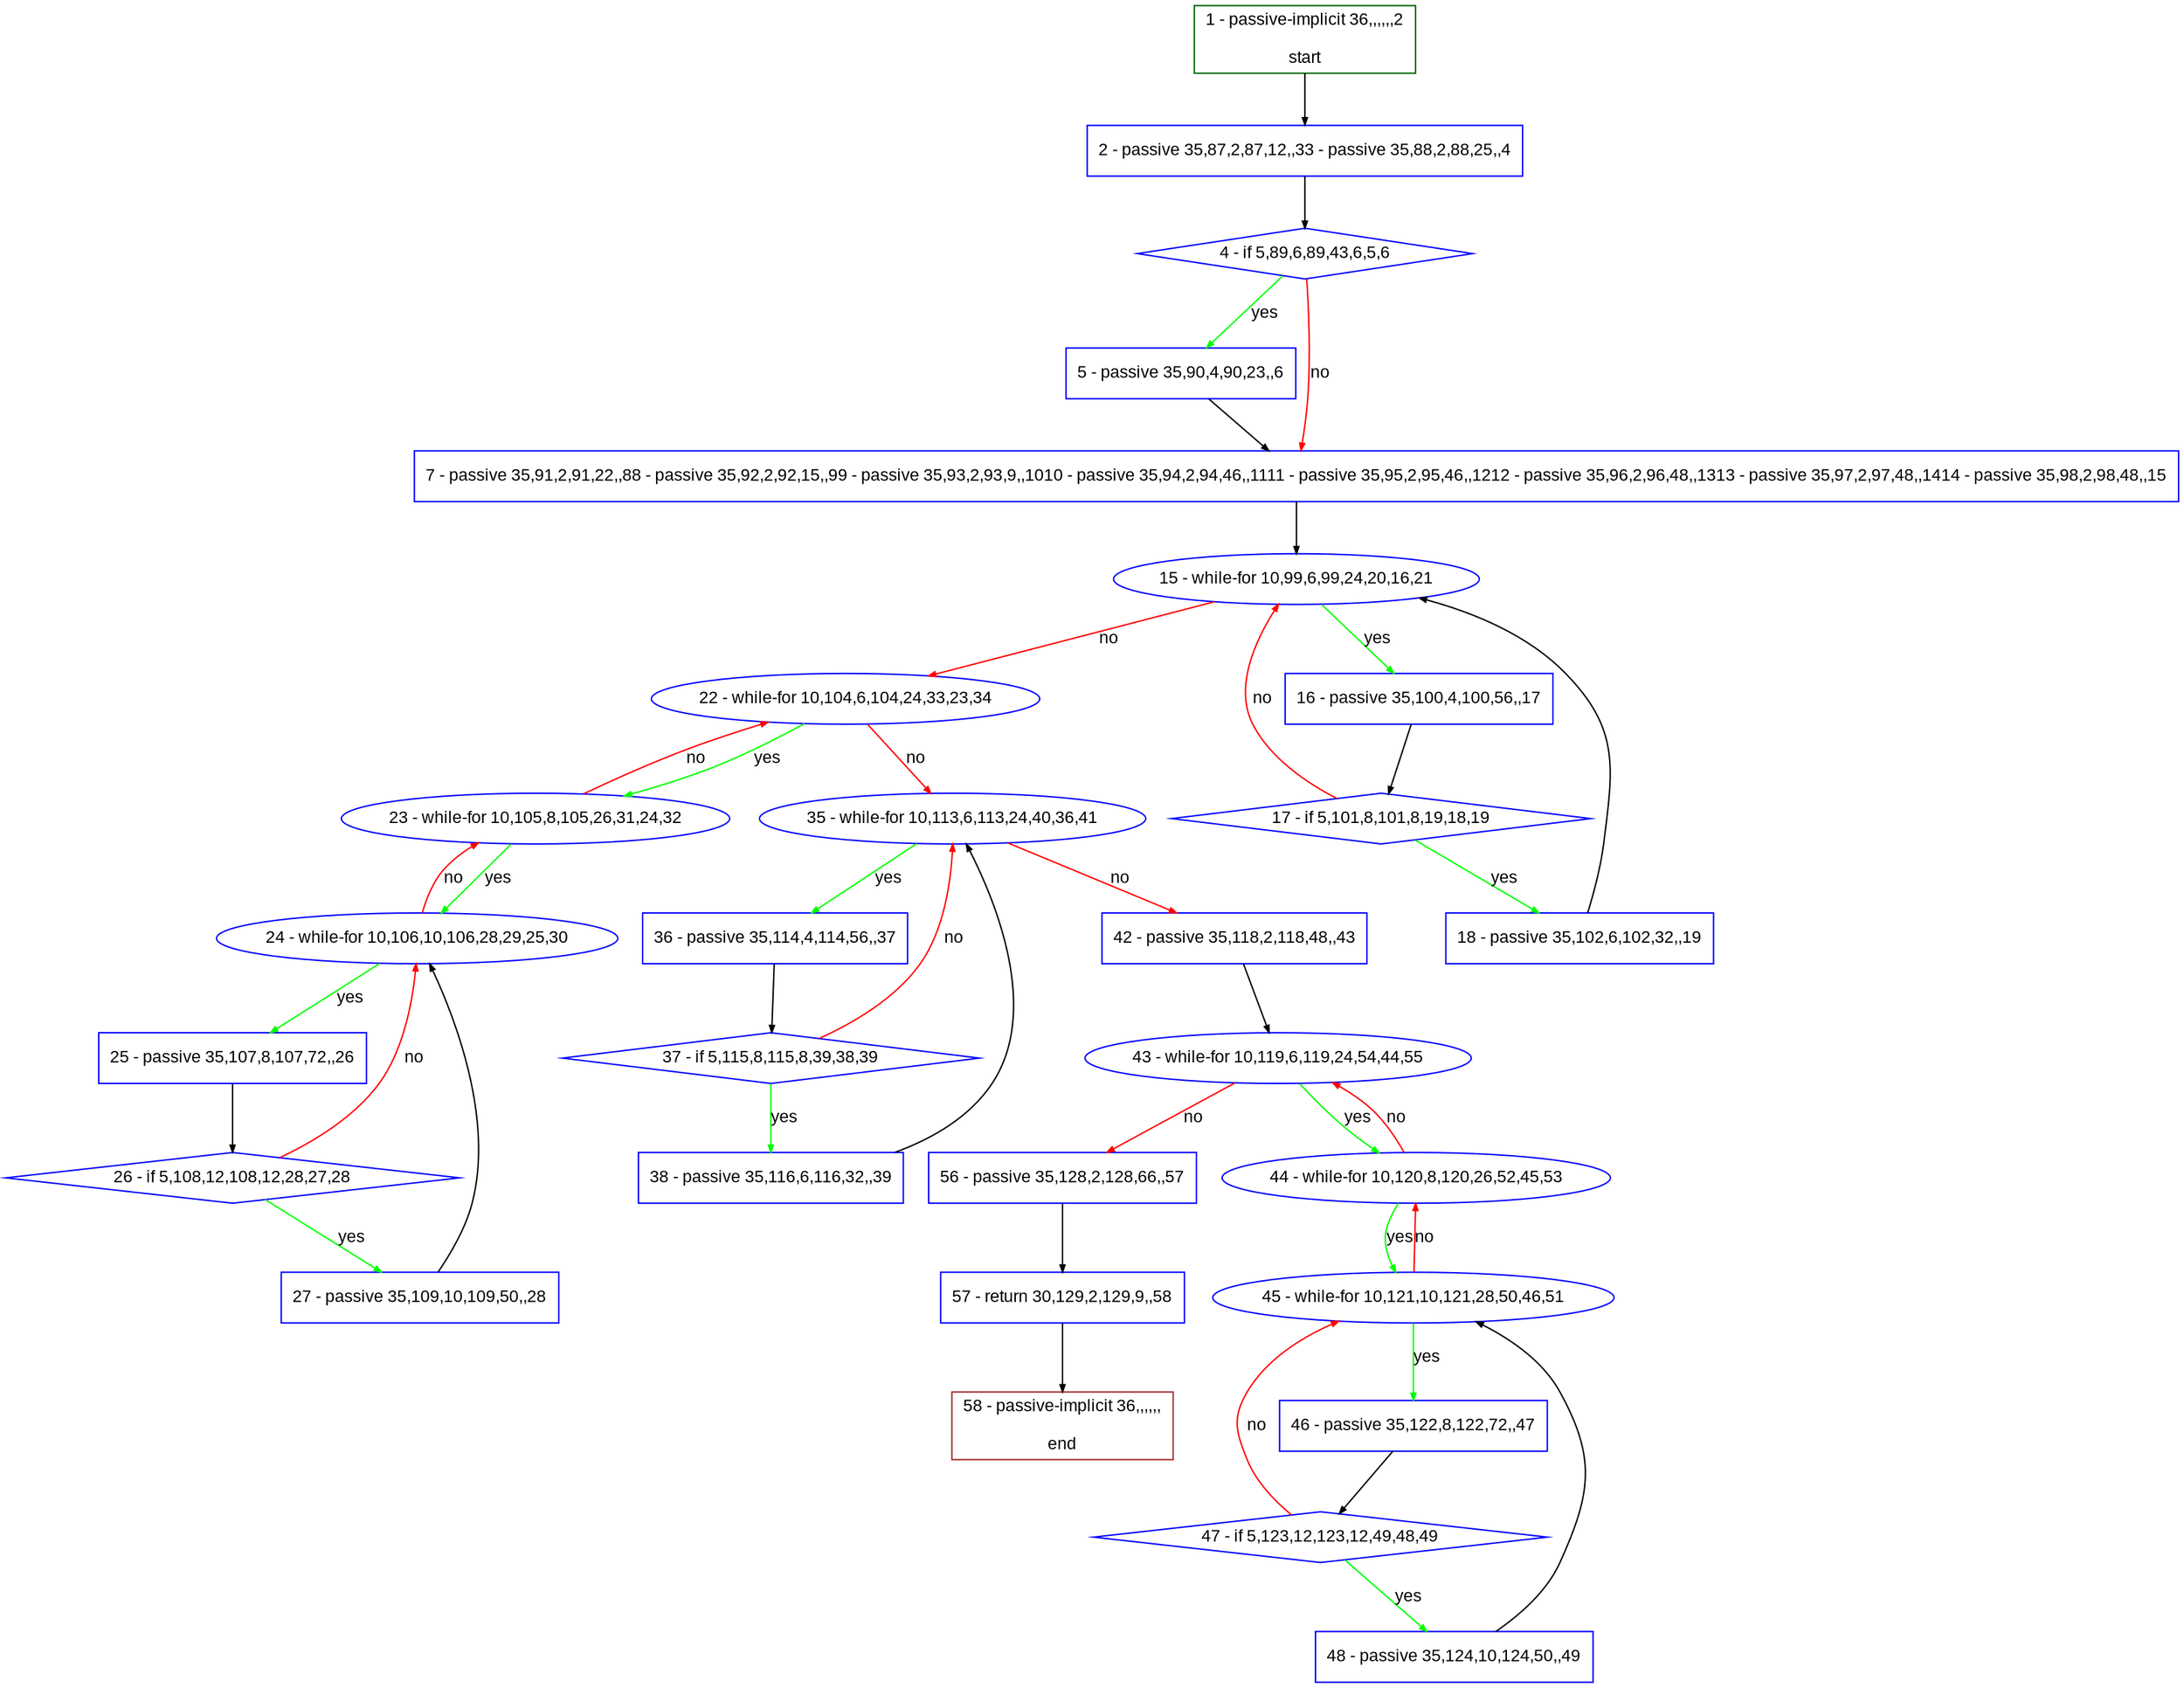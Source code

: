 digraph "" {
  graph [pack="true", label="", fontsize="12", packmode="clust", fontname="Arial", fillcolor="#FFFFCC", bgcolor="white", style="rounded,filled", compound="true"];
  node [node_initialized="no", label="", color="grey", fontsize="12", fillcolor="white", fontname="Arial", style="filled", shape="rectangle", compound="true", fixedsize="false"];
  edge [fontcolor="black", arrowhead="normal", arrowtail="none", arrowsize="0.5", ltail="", label="", color="black", fontsize="12", lhead="", fontname="Arial", dir="forward", compound="true"];
  __N1 [label="2 - passive 35,87,2,87,12,,33 - passive 35,88,2,88,25,,4", color="#0000ff", fillcolor="#ffffff", style="filled", shape="box"];
  __N2 [label="1 - passive-implicit 36,,,,,,2\n\nstart", color="#006400", fillcolor="#ffffff", style="filled", shape="box"];
  __N3 [label="4 - if 5,89,6,89,43,6,5,6", color="#0000ff", fillcolor="#ffffff", style="filled", shape="diamond"];
  __N4 [label="5 - passive 35,90,4,90,23,,6", color="#0000ff", fillcolor="#ffffff", style="filled", shape="box"];
  __N5 [label="7 - passive 35,91,2,91,22,,88 - passive 35,92,2,92,15,,99 - passive 35,93,2,93,9,,1010 - passive 35,94,2,94,46,,1111 - passive 35,95,2,95,46,,1212 - passive 35,96,2,96,48,,1313 - passive 35,97,2,97,48,,1414 - passive 35,98,2,98,48,,15", color="#0000ff", fillcolor="#ffffff", style="filled", shape="box"];
  __N6 [label="15 - while-for 10,99,6,99,24,20,16,21", color="#0000ff", fillcolor="#ffffff", style="filled", shape="oval"];
  __N7 [label="16 - passive 35,100,4,100,56,,17", color="#0000ff", fillcolor="#ffffff", style="filled", shape="box"];
  __N8 [label="22 - while-for 10,104,6,104,24,33,23,34", color="#0000ff", fillcolor="#ffffff", style="filled", shape="oval"];
  __N9 [label="17 - if 5,101,8,101,8,19,18,19", color="#0000ff", fillcolor="#ffffff", style="filled", shape="diamond"];
  __N10 [label="18 - passive 35,102,6,102,32,,19", color="#0000ff", fillcolor="#ffffff", style="filled", shape="box"];
  __N11 [label="23 - while-for 10,105,8,105,26,31,24,32", color="#0000ff", fillcolor="#ffffff", style="filled", shape="oval"];
  __N12 [label="35 - while-for 10,113,6,113,24,40,36,41", color="#0000ff", fillcolor="#ffffff", style="filled", shape="oval"];
  __N13 [label="24 - while-for 10,106,10,106,28,29,25,30", color="#0000ff", fillcolor="#ffffff", style="filled", shape="oval"];
  __N14 [label="25 - passive 35,107,8,107,72,,26", color="#0000ff", fillcolor="#ffffff", style="filled", shape="box"];
  __N15 [label="26 - if 5,108,12,108,12,28,27,28", color="#0000ff", fillcolor="#ffffff", style="filled", shape="diamond"];
  __N16 [label="27 - passive 35,109,10,109,50,,28", color="#0000ff", fillcolor="#ffffff", style="filled", shape="box"];
  __N17 [label="36 - passive 35,114,4,114,56,,37", color="#0000ff", fillcolor="#ffffff", style="filled", shape="box"];
  __N18 [label="42 - passive 35,118,2,118,48,,43", color="#0000ff", fillcolor="#ffffff", style="filled", shape="box"];
  __N19 [label="37 - if 5,115,8,115,8,39,38,39", color="#0000ff", fillcolor="#ffffff", style="filled", shape="diamond"];
  __N20 [label="38 - passive 35,116,6,116,32,,39", color="#0000ff", fillcolor="#ffffff", style="filled", shape="box"];
  __N21 [label="43 - while-for 10,119,6,119,24,54,44,55", color="#0000ff", fillcolor="#ffffff", style="filled", shape="oval"];
  __N22 [label="44 - while-for 10,120,8,120,26,52,45,53", color="#0000ff", fillcolor="#ffffff", style="filled", shape="oval"];
  __N23 [label="56 - passive 35,128,2,128,66,,57", color="#0000ff", fillcolor="#ffffff", style="filled", shape="box"];
  __N24 [label="45 - while-for 10,121,10,121,28,50,46,51", color="#0000ff", fillcolor="#ffffff", style="filled", shape="oval"];
  __N25 [label="46 - passive 35,122,8,122,72,,47", color="#0000ff", fillcolor="#ffffff", style="filled", shape="box"];
  __N26 [label="47 - if 5,123,12,123,12,49,48,49", color="#0000ff", fillcolor="#ffffff", style="filled", shape="diamond"];
  __N27 [label="48 - passive 35,124,10,124,50,,49", color="#0000ff", fillcolor="#ffffff", style="filled", shape="box"];
  __N28 [label="57 - return 30,129,2,129,9,,58", color="#0000ff", fillcolor="#ffffff", style="filled", shape="box"];
  __N29 [label="58 - passive-implicit 36,,,,,,\n\nend", color="#a52a2a", fillcolor="#ffffff", style="filled", shape="box"];
  __N2 -> __N1 [arrowhead="normal", arrowtail="none", color="#000000", label="", dir="forward"];
  __N1 -> __N3 [arrowhead="normal", arrowtail="none", color="#000000", label="", dir="forward"];
  __N3 -> __N4 [arrowhead="normal", arrowtail="none", color="#00ff00", label="yes", dir="forward"];
  __N3 -> __N5 [arrowhead="normal", arrowtail="none", color="#ff0000", label="no", dir="forward"];
  __N4 -> __N5 [arrowhead="normal", arrowtail="none", color="#000000", label="", dir="forward"];
  __N5 -> __N6 [arrowhead="normal", arrowtail="none", color="#000000", label="", dir="forward"];
  __N6 -> __N7 [arrowhead="normal", arrowtail="none", color="#00ff00", label="yes", dir="forward"];
  __N6 -> __N8 [arrowhead="normal", arrowtail="none", color="#ff0000", label="no", dir="forward"];
  __N7 -> __N9 [arrowhead="normal", arrowtail="none", color="#000000", label="", dir="forward"];
  __N9 -> __N6 [arrowhead="normal", arrowtail="none", color="#ff0000", label="no", dir="forward"];
  __N9 -> __N10 [arrowhead="normal", arrowtail="none", color="#00ff00", label="yes", dir="forward"];
  __N10 -> __N6 [arrowhead="normal", arrowtail="none", color="#000000", label="", dir="forward"];
  __N8 -> __N11 [arrowhead="normal", arrowtail="none", color="#00ff00", label="yes", dir="forward"];
  __N11 -> __N8 [arrowhead="normal", arrowtail="none", color="#ff0000", label="no", dir="forward"];
  __N8 -> __N12 [arrowhead="normal", arrowtail="none", color="#ff0000", label="no", dir="forward"];
  __N11 -> __N13 [arrowhead="normal", arrowtail="none", color="#00ff00", label="yes", dir="forward"];
  __N13 -> __N11 [arrowhead="normal", arrowtail="none", color="#ff0000", label="no", dir="forward"];
  __N13 -> __N14 [arrowhead="normal", arrowtail="none", color="#00ff00", label="yes", dir="forward"];
  __N14 -> __N15 [arrowhead="normal", arrowtail="none", color="#000000", label="", dir="forward"];
  __N15 -> __N13 [arrowhead="normal", arrowtail="none", color="#ff0000", label="no", dir="forward"];
  __N15 -> __N16 [arrowhead="normal", arrowtail="none", color="#00ff00", label="yes", dir="forward"];
  __N16 -> __N13 [arrowhead="normal", arrowtail="none", color="#000000", label="", dir="forward"];
  __N12 -> __N17 [arrowhead="normal", arrowtail="none", color="#00ff00", label="yes", dir="forward"];
  __N12 -> __N18 [arrowhead="normal", arrowtail="none", color="#ff0000", label="no", dir="forward"];
  __N17 -> __N19 [arrowhead="normal", arrowtail="none", color="#000000", label="", dir="forward"];
  __N19 -> __N12 [arrowhead="normal", arrowtail="none", color="#ff0000", label="no", dir="forward"];
  __N19 -> __N20 [arrowhead="normal", arrowtail="none", color="#00ff00", label="yes", dir="forward"];
  __N20 -> __N12 [arrowhead="normal", arrowtail="none", color="#000000", label="", dir="forward"];
  __N18 -> __N21 [arrowhead="normal", arrowtail="none", color="#000000", label="", dir="forward"];
  __N21 -> __N22 [arrowhead="normal", arrowtail="none", color="#00ff00", label="yes", dir="forward"];
  __N22 -> __N21 [arrowhead="normal", arrowtail="none", color="#ff0000", label="no", dir="forward"];
  __N21 -> __N23 [arrowhead="normal", arrowtail="none", color="#ff0000", label="no", dir="forward"];
  __N22 -> __N24 [arrowhead="normal", arrowtail="none", color="#00ff00", label="yes", dir="forward"];
  __N24 -> __N22 [arrowhead="normal", arrowtail="none", color="#ff0000", label="no", dir="forward"];
  __N24 -> __N25 [arrowhead="normal", arrowtail="none", color="#00ff00", label="yes", dir="forward"];
  __N25 -> __N26 [arrowhead="normal", arrowtail="none", color="#000000", label="", dir="forward"];
  __N26 -> __N24 [arrowhead="normal", arrowtail="none", color="#ff0000", label="no", dir="forward"];
  __N26 -> __N27 [arrowhead="normal", arrowtail="none", color="#00ff00", label="yes", dir="forward"];
  __N27 -> __N24 [arrowhead="normal", arrowtail="none", color="#000000", label="", dir="forward"];
  __N23 -> __N28 [arrowhead="normal", arrowtail="none", color="#000000", label="", dir="forward"];
  __N28 -> __N29 [arrowhead="normal", arrowtail="none", color="#000000", label="", dir="forward"];
}
